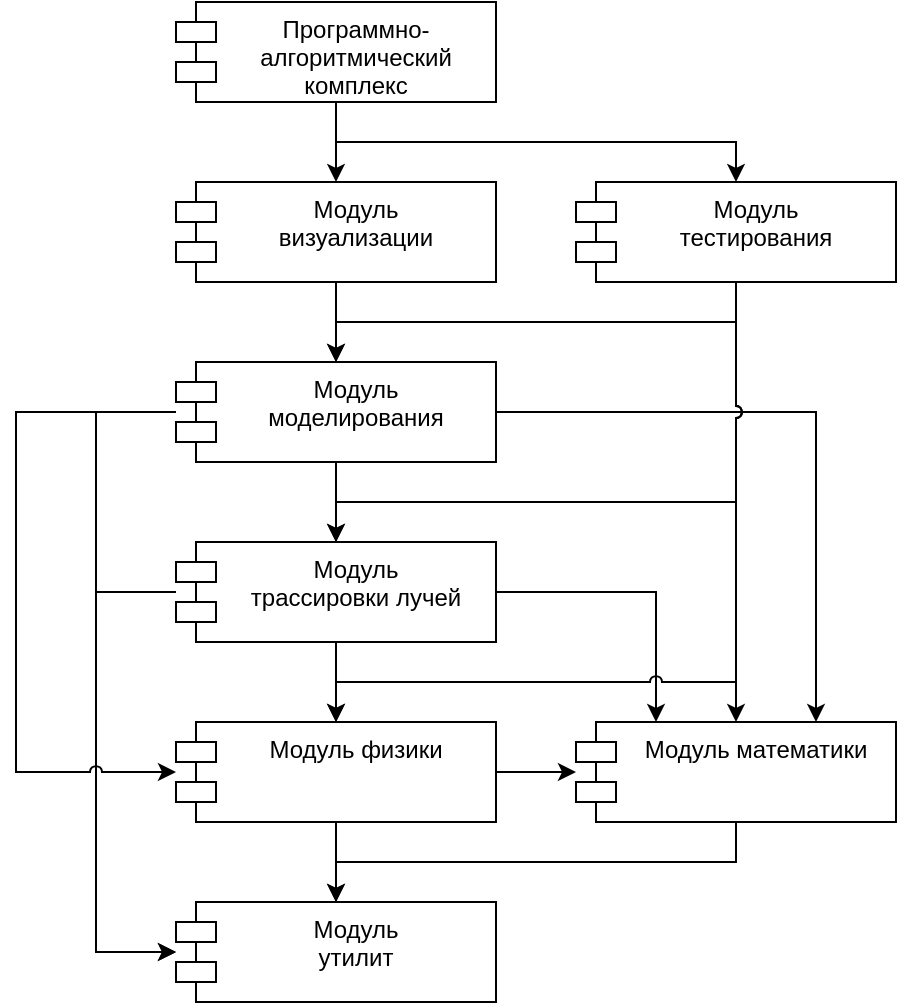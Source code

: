 <mxfile version="24.5.4" type="device">
  <diagram id="o1lcHe0v_uZJZBK2f2Lq" name="Page-1">
    <mxGraphModel dx="1140" dy="723" grid="1" gridSize="10" guides="1" tooltips="1" connect="1" arrows="1" fold="1" page="1" pageScale="1" pageWidth="1600" pageHeight="1200" math="0" shadow="0">
      <root>
        <mxCell id="0" />
        <mxCell id="1" parent="0" />
        <mxCell id="9f2k_eM6BRsev6LdQf2b-47" style="edgeStyle=orthogonalEdgeStyle;rounded=0;orthogonalLoop=1;jettySize=auto;html=1;" edge="1" parent="1" source="4AWUPeGUhGiR13SZYx53-1" target="qylceBP50fuvWo1pAzZW-3">
          <mxGeometry relative="1" as="geometry" />
        </mxCell>
        <mxCell id="9f2k_eM6BRsev6LdQf2b-52" style="edgeStyle=orthogonalEdgeStyle;rounded=0;orthogonalLoop=1;jettySize=auto;html=1;" edge="1" parent="1" source="4AWUPeGUhGiR13SZYx53-1" target="qylceBP50fuvWo1pAzZW-4">
          <mxGeometry relative="1" as="geometry">
            <Array as="points">
              <mxPoint x="240" y="100" />
              <mxPoint x="440" y="100" />
            </Array>
          </mxGeometry>
        </mxCell>
        <mxCell id="4AWUPeGUhGiR13SZYx53-1" value="Программно-&#xa;алгоритмический&#xa;комплекс" style="shape=module;align=left;spacingLeft=20;align=center;verticalAlign=top;" parent="1" vertex="1">
          <mxGeometry x="160" y="30" width="160" height="50" as="geometry" />
        </mxCell>
        <mxCell id="9f2k_eM6BRsev6LdQf2b-51" style="edgeStyle=orthogonalEdgeStyle;rounded=0;orthogonalLoop=1;jettySize=auto;html=1;" edge="1" parent="1" source="4AWUPeGUhGiR13SZYx53-8" target="9f2k_eM6BRsev6LdQf2b-1">
          <mxGeometry relative="1" as="geometry" />
        </mxCell>
        <mxCell id="4AWUPeGUhGiR13SZYx53-8" value="Модуль физики" style="shape=module;align=left;spacingLeft=20;align=center;verticalAlign=top;" parent="1" vertex="1">
          <mxGeometry x="160" y="390" width="160" height="50" as="geometry" />
        </mxCell>
        <mxCell id="9f2k_eM6BRsev6LdQf2b-59" style="edgeStyle=orthogonalEdgeStyle;rounded=0;orthogonalLoop=1;jettySize=auto;html=1;entryX=0.5;entryY=0;entryDx=0;entryDy=0;" edge="1" parent="1" source="4AWUPeGUhGiR13SZYx53-9" target="9f2k_eM6BRsev6LdQf2b-1">
          <mxGeometry relative="1" as="geometry">
            <Array as="points">
              <mxPoint x="440" y="460" />
              <mxPoint x="240" y="460" />
            </Array>
          </mxGeometry>
        </mxCell>
        <mxCell id="4AWUPeGUhGiR13SZYx53-9" value="Модуль математики" style="shape=module;align=left;spacingLeft=20;align=center;verticalAlign=top;" parent="1" vertex="1">
          <mxGeometry x="360" y="390" width="160" height="50" as="geometry" />
        </mxCell>
        <mxCell id="9f2k_eM6BRsev6LdQf2b-50" style="edgeStyle=orthogonalEdgeStyle;rounded=0;orthogonalLoop=1;jettySize=auto;html=1;" edge="1" parent="1" source="4AWUPeGUhGiR13SZYx53-10" target="4AWUPeGUhGiR13SZYx53-8">
          <mxGeometry relative="1" as="geometry" />
        </mxCell>
        <mxCell id="9f2k_eM6BRsev6LdQf2b-58" style="edgeStyle=orthogonalEdgeStyle;rounded=0;orthogonalLoop=1;jettySize=auto;html=1;exitX=1;exitY=0.5;exitDx=0;exitDy=0;entryX=0.25;entryY=0;entryDx=0;entryDy=0;jumpStyle=arc;" edge="1" parent="1" source="4AWUPeGUhGiR13SZYx53-10" target="4AWUPeGUhGiR13SZYx53-9">
          <mxGeometry relative="1" as="geometry" />
        </mxCell>
        <mxCell id="9f2k_eM6BRsev6LdQf2b-66" style="edgeStyle=orthogonalEdgeStyle;rounded=0;orthogonalLoop=1;jettySize=auto;html=1;" edge="1" parent="1" source="4AWUPeGUhGiR13SZYx53-10" target="9f2k_eM6BRsev6LdQf2b-1">
          <mxGeometry relative="1" as="geometry">
            <Array as="points">
              <mxPoint x="120" y="325" />
              <mxPoint x="120" y="505" />
            </Array>
          </mxGeometry>
        </mxCell>
        <mxCell id="4AWUPeGUhGiR13SZYx53-10" value="Модуль&#xa;трассировки лучей" style="shape=module;align=left;spacingLeft=20;align=center;verticalAlign=top;" parent="1" vertex="1">
          <mxGeometry x="160" y="300" width="160" height="50" as="geometry" />
        </mxCell>
        <mxCell id="9f2k_eM6BRsev6LdQf2b-49" style="edgeStyle=orthogonalEdgeStyle;rounded=0;orthogonalLoop=1;jettySize=auto;html=1;" edge="1" parent="1" source="qylceBP50fuvWo1pAzZW-2" target="4AWUPeGUhGiR13SZYx53-10">
          <mxGeometry relative="1" as="geometry" />
        </mxCell>
        <mxCell id="9f2k_eM6BRsev6LdQf2b-62" style="edgeStyle=orthogonalEdgeStyle;rounded=0;orthogonalLoop=1;jettySize=auto;html=1;entryX=0.75;entryY=0;entryDx=0;entryDy=0;" edge="1" parent="1" source="qylceBP50fuvWo1pAzZW-2" target="4AWUPeGUhGiR13SZYx53-9">
          <mxGeometry relative="1" as="geometry" />
        </mxCell>
        <mxCell id="9f2k_eM6BRsev6LdQf2b-64" style="edgeStyle=orthogonalEdgeStyle;rounded=0;orthogonalLoop=1;jettySize=auto;html=1;jumpStyle=arc;" edge="1" parent="1" source="qylceBP50fuvWo1pAzZW-2" target="9f2k_eM6BRsev6LdQf2b-1">
          <mxGeometry relative="1" as="geometry">
            <Array as="points">
              <mxPoint x="120" y="235" />
              <mxPoint x="120" y="505" />
            </Array>
          </mxGeometry>
        </mxCell>
        <mxCell id="qylceBP50fuvWo1pAzZW-2" value="Модуль&#xa;моделирования" style="shape=module;align=left;spacingLeft=20;align=center;verticalAlign=top;" parent="1" vertex="1">
          <mxGeometry x="160" y="210" width="160" height="50" as="geometry" />
        </mxCell>
        <mxCell id="9f2k_eM6BRsev6LdQf2b-48" style="edgeStyle=orthogonalEdgeStyle;rounded=0;orthogonalLoop=1;jettySize=auto;html=1;" edge="1" parent="1" source="qylceBP50fuvWo1pAzZW-3" target="qylceBP50fuvWo1pAzZW-2">
          <mxGeometry relative="1" as="geometry" />
        </mxCell>
        <mxCell id="qylceBP50fuvWo1pAzZW-3" value="Модуль&#xa;визуализации" style="shape=module;align=left;spacingLeft=20;align=center;verticalAlign=top;" parent="1" vertex="1">
          <mxGeometry x="160" y="120" width="160" height="50" as="geometry" />
        </mxCell>
        <mxCell id="9f2k_eM6BRsev6LdQf2b-53" style="edgeStyle=orthogonalEdgeStyle;rounded=0;orthogonalLoop=1;jettySize=auto;html=1;" edge="1" parent="1" source="qylceBP50fuvWo1pAzZW-4" target="qylceBP50fuvWo1pAzZW-2">
          <mxGeometry relative="1" as="geometry">
            <Array as="points">
              <mxPoint x="440" y="190" />
              <mxPoint x="240" y="190" />
            </Array>
          </mxGeometry>
        </mxCell>
        <mxCell id="9f2k_eM6BRsev6LdQf2b-54" style="edgeStyle=orthogonalEdgeStyle;rounded=0;orthogonalLoop=1;jettySize=auto;html=1;jumpStyle=arc;" edge="1" parent="1" source="qylceBP50fuvWo1pAzZW-4" target="4AWUPeGUhGiR13SZYx53-10">
          <mxGeometry relative="1" as="geometry">
            <Array as="points">
              <mxPoint x="440" y="280" />
              <mxPoint x="240" y="280" />
            </Array>
          </mxGeometry>
        </mxCell>
        <mxCell id="9f2k_eM6BRsev6LdQf2b-55" style="edgeStyle=orthogonalEdgeStyle;rounded=0;orthogonalLoop=1;jettySize=auto;html=1;jumpStyle=arc;" edge="1" parent="1" source="qylceBP50fuvWo1pAzZW-4" target="4AWUPeGUhGiR13SZYx53-8">
          <mxGeometry relative="1" as="geometry">
            <Array as="points">
              <mxPoint x="440" y="370" />
              <mxPoint x="240" y="370" />
            </Array>
          </mxGeometry>
        </mxCell>
        <mxCell id="9f2k_eM6BRsev6LdQf2b-61" style="edgeStyle=orthogonalEdgeStyle;rounded=0;orthogonalLoop=1;jettySize=auto;html=1;jumpStyle=arc;" edge="1" parent="1" source="qylceBP50fuvWo1pAzZW-4" target="4AWUPeGUhGiR13SZYx53-9">
          <mxGeometry relative="1" as="geometry" />
        </mxCell>
        <mxCell id="qylceBP50fuvWo1pAzZW-4" value="Модуль&#xa;тестирования" style="shape=module;align=left;spacingLeft=20;align=center;verticalAlign=top;" parent="1" vertex="1">
          <mxGeometry x="360" y="120" width="160" height="50" as="geometry" />
        </mxCell>
        <mxCell id="9f2k_eM6BRsev6LdQf2b-1" value="Модуль&#xa;утилит" style="shape=module;align=left;spacingLeft=20;align=center;verticalAlign=top;" vertex="1" parent="1">
          <mxGeometry x="160" y="480" width="160" height="50" as="geometry" />
        </mxCell>
        <mxCell id="9f2k_eM6BRsev6LdQf2b-57" style="edgeStyle=orthogonalEdgeStyle;rounded=0;orthogonalLoop=1;jettySize=auto;html=1;" edge="1" parent="1" source="4AWUPeGUhGiR13SZYx53-8" target="4AWUPeGUhGiR13SZYx53-9">
          <mxGeometry relative="1" as="geometry">
            <mxPoint x="350" y="410" as="targetPoint" />
          </mxGeometry>
        </mxCell>
        <mxCell id="9f2k_eM6BRsev6LdQf2b-60" style="edgeStyle=orthogonalEdgeStyle;rounded=0;orthogonalLoop=1;jettySize=auto;html=1;jumpStyle=arc;" edge="1" parent="1" source="qylceBP50fuvWo1pAzZW-2" target="4AWUPeGUhGiR13SZYx53-8">
          <mxGeometry relative="1" as="geometry">
            <Array as="points">
              <mxPoint x="80" y="235" />
              <mxPoint x="80" y="415" />
            </Array>
          </mxGeometry>
        </mxCell>
      </root>
    </mxGraphModel>
  </diagram>
</mxfile>
